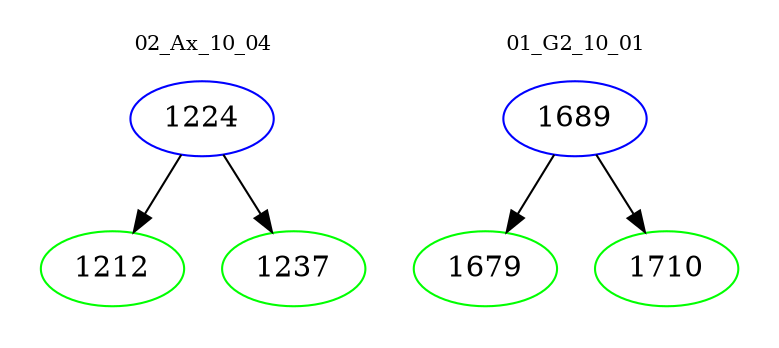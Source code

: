 digraph{
subgraph cluster_0 {
color = white
label = "02_Ax_10_04";
fontsize=10;
T0_1224 [label="1224", color="blue"]
T0_1224 -> T0_1212 [color="black"]
T0_1212 [label="1212", color="green"]
T0_1224 -> T0_1237 [color="black"]
T0_1237 [label="1237", color="green"]
}
subgraph cluster_1 {
color = white
label = "01_G2_10_01";
fontsize=10;
T1_1689 [label="1689", color="blue"]
T1_1689 -> T1_1679 [color="black"]
T1_1679 [label="1679", color="green"]
T1_1689 -> T1_1710 [color="black"]
T1_1710 [label="1710", color="green"]
}
}
